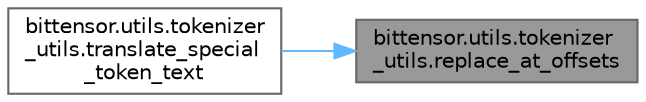 digraph "bittensor.utils.tokenizer_utils.replace_at_offsets"
{
 // LATEX_PDF_SIZE
  bgcolor="transparent";
  edge [fontname=Helvetica,fontsize=10,labelfontname=Helvetica,labelfontsize=10];
  node [fontname=Helvetica,fontsize=10,shape=box,height=0.2,width=0.4];
  rankdir="RL";
  Node1 [label="bittensor.utils.tokenizer\l_utils.replace_at_offsets",height=0.2,width=0.4,color="gray40", fillcolor="grey60", style="filled", fontcolor="black",tooltip=" "];
  Node1 -> Node2 [dir="back",color="steelblue1",style="solid"];
  Node2 [label="bittensor.utils.tokenizer\l_utils.translate_special\l_token_text",height=0.2,width=0.4,color="grey40", fillcolor="white", style="filled",URL="$namespacebittensor_1_1utils_1_1tokenizer__utils.html#a6717d83c925189f86590b5ab3d88df17",tooltip=" "];
}
